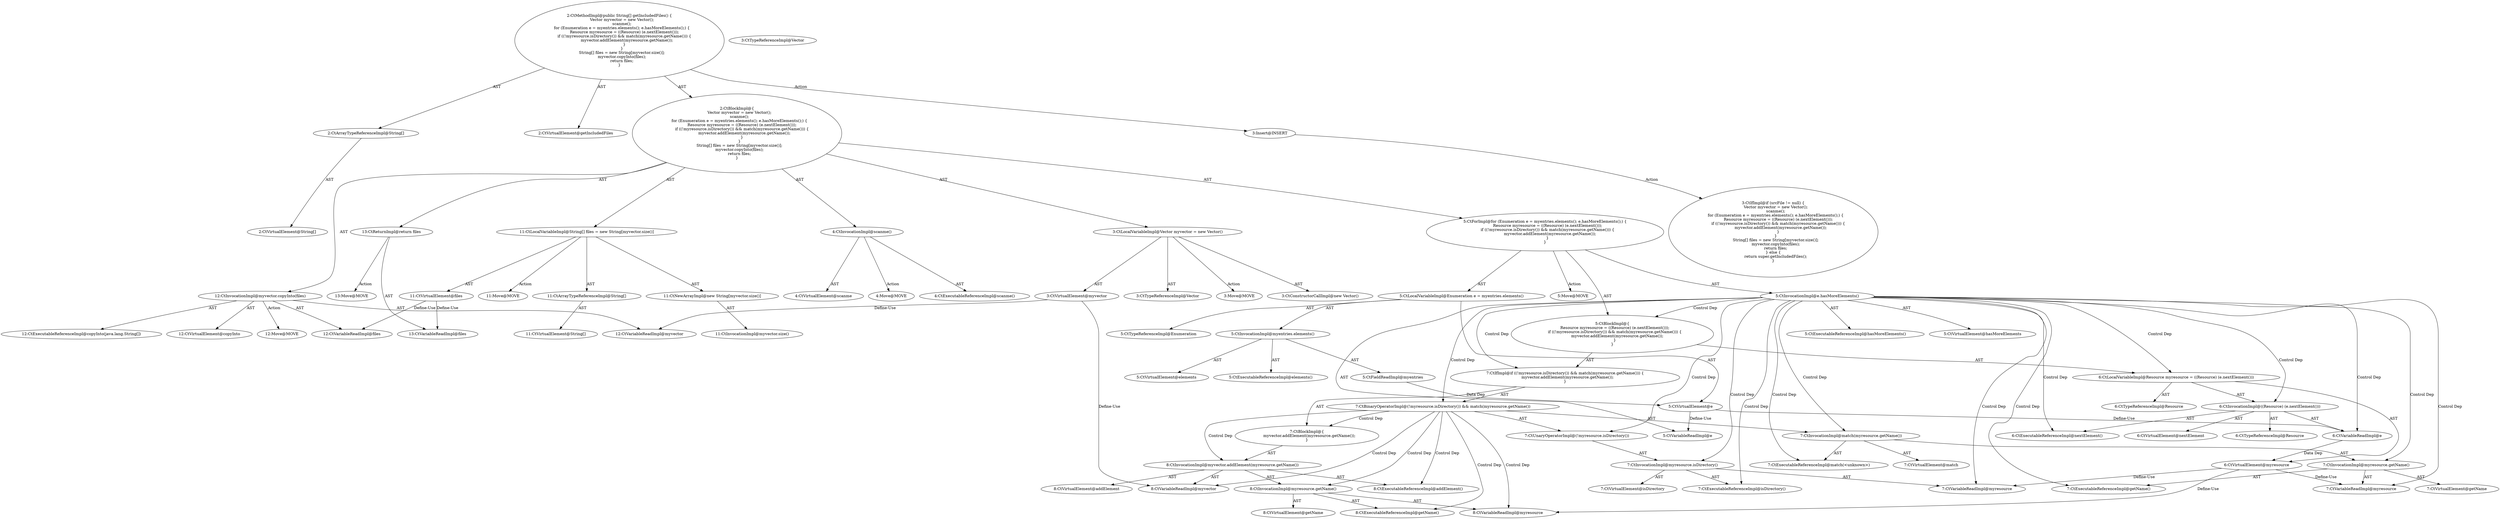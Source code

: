 digraph "getIncludedFiles#?" {
0 [label="2:CtVirtualElement@String[]" shape=ellipse]
1 [label="2:CtArrayTypeReferenceImpl@String[]" shape=ellipse]
2 [label="2:CtVirtualElement@getIncludedFiles" shape=ellipse]
3 [label="3:CtTypeReferenceImpl@Vector" shape=ellipse]
4 [label="3:CtTypeReferenceImpl@Vector" shape=ellipse]
5 [label="3:CtConstructorCallImpl@new Vector()" shape=ellipse]
6 [label="3:CtVirtualElement@myvector" shape=ellipse]
7 [label="3:CtLocalVariableImpl@Vector myvector = new Vector()" shape=ellipse]
8 [label="4:CtExecutableReferenceImpl@scanme()" shape=ellipse]
9 [label="4:CtVirtualElement@scanme" shape=ellipse]
10 [label="4:CtInvocationImpl@scanme()" shape=ellipse]
11 [label="5:CtTypeReferenceImpl@Enumeration" shape=ellipse]
12 [label="5:CtExecutableReferenceImpl@elements()" shape=ellipse]
13 [label="5:CtVirtualElement@elements" shape=ellipse]
14 [label="5:CtFieldReadImpl@myentries" shape=ellipse]
15 [label="5:CtInvocationImpl@myentries.elements()" shape=ellipse]
16 [label="5:CtVirtualElement@e" shape=ellipse]
17 [label="5:CtLocalVariableImpl@Enumeration e = myentries.elements()" shape=ellipse]
18 [label="5:CtExecutableReferenceImpl@hasMoreElements()" shape=ellipse]
19 [label="5:CtVirtualElement@hasMoreElements" shape=ellipse]
20 [label="5:CtVariableReadImpl@e" shape=ellipse]
21 [label="5:CtInvocationImpl@e.hasMoreElements()" shape=ellipse]
22 [label="6:CtTypeReferenceImpl@Resource" shape=ellipse]
23 [label="6:CtExecutableReferenceImpl@nextElement()" shape=ellipse]
24 [label="6:CtVirtualElement@nextElement" shape=ellipse]
25 [label="6:CtVariableReadImpl@e" shape=ellipse]
26 [label="6:CtInvocationImpl@((Resource) (e.nextElement()))" shape=ellipse]
27 [label="6:CtTypeReferenceImpl@Resource" shape=ellipse]
28 [label="6:CtVirtualElement@myresource" shape=ellipse]
29 [label="6:CtLocalVariableImpl@Resource myresource = ((Resource) (e.nextElement()))" shape=ellipse]
30 [label="7:CtExecutableReferenceImpl@isDirectory()" shape=ellipse]
31 [label="7:CtVirtualElement@isDirectory" shape=ellipse]
32 [label="7:CtVariableReadImpl@myresource" shape=ellipse]
33 [label="7:CtInvocationImpl@myresource.isDirectory()" shape=ellipse]
34 [label="7:CtUnaryOperatorImpl@(!myresource.isDirectory())" shape=ellipse]
35 [label="7:CtExecutableReferenceImpl@match(<unknown>)" shape=ellipse]
36 [label="7:CtVirtualElement@match" shape=ellipse]
37 [label="7:CtExecutableReferenceImpl@getName()" shape=ellipse]
38 [label="7:CtVirtualElement@getName" shape=ellipse]
39 [label="7:CtVariableReadImpl@myresource" shape=ellipse]
40 [label="7:CtInvocationImpl@myresource.getName()" shape=ellipse]
41 [label="7:CtInvocationImpl@match(myresource.getName())" shape=ellipse]
42 [label="7:CtBinaryOperatorImpl@(!myresource.isDirectory()) && match(myresource.getName())" shape=ellipse]
43 [label="8:CtExecutableReferenceImpl@addElement()" shape=ellipse]
44 [label="8:CtVirtualElement@addElement" shape=ellipse]
45 [label="8:CtVariableReadImpl@myvector" shape=ellipse]
46 [label="8:CtExecutableReferenceImpl@getName()" shape=ellipse]
47 [label="8:CtVirtualElement@getName" shape=ellipse]
48 [label="8:CtVariableReadImpl@myresource" shape=ellipse]
49 [label="8:CtInvocationImpl@myresource.getName()" shape=ellipse]
50 [label="8:CtInvocationImpl@myvector.addElement(myresource.getName())" shape=ellipse]
51 [label="7:CtBlockImpl@\{
    myvector.addElement(myresource.getName());
\}" shape=ellipse]
52 [label="7:CtIfImpl@if ((!myresource.isDirectory()) && match(myresource.getName())) \{
    myvector.addElement(myresource.getName());
\}" shape=ellipse]
53 [label="5:CtBlockImpl@\{
    Resource myresource = ((Resource) (e.nextElement()));
    if ((!myresource.isDirectory()) && match(myresource.getName())) \{
        myvector.addElement(myresource.getName());
    \}
\}" shape=ellipse]
54 [label="5:CtForImpl@for (Enumeration e = myentries.elements(); e.hasMoreElements();) \{
    Resource myresource = ((Resource) (e.nextElement()));
    if ((!myresource.isDirectory()) && match(myresource.getName())) \{
        myvector.addElement(myresource.getName());
    \}
\}" shape=ellipse]
55 [label="11:CtVirtualElement@String[]" shape=ellipse]
56 [label="11:CtArrayTypeReferenceImpl@String[]" shape=ellipse]
57 [label="11:CtNewArrayImpl@new String[myvector.size()]" shape=ellipse]
58 [label="11:CtInvocationImpl@myvector.size()" shape=ellipse]
59 [label="11:CtVirtualElement@files" shape=ellipse]
60 [label="11:CtLocalVariableImpl@String[] files = new String[myvector.size()]" shape=ellipse]
61 [label="12:CtExecutableReferenceImpl@copyInto(java.lang.String[])" shape=ellipse]
62 [label="12:CtVirtualElement@copyInto" shape=ellipse]
63 [label="12:CtVariableReadImpl@myvector" shape=ellipse]
64 [label="12:CtVariableReadImpl@files" shape=ellipse]
65 [label="12:CtInvocationImpl@myvector.copyInto(files)" shape=ellipse]
66 [label="13:CtVariableReadImpl@files" shape=ellipse]
67 [label="13:CtReturnImpl@return files" shape=ellipse]
68 [label="2:CtBlockImpl@\{
    Vector myvector = new Vector();
    scanme();
    for (Enumeration e = myentries.elements(); e.hasMoreElements();) \{
        Resource myresource = ((Resource) (e.nextElement()));
        if ((!myresource.isDirectory()) && match(myresource.getName())) \{
            myvector.addElement(myresource.getName());
        \}
    \}
    String[] files = new String[myvector.size()];
    myvector.copyInto(files);
    return files;
\}" shape=ellipse]
69 [label="2:CtMethodImpl@public String[] getIncludedFiles() \{
    Vector myvector = new Vector();
    scanme();
    for (Enumeration e = myentries.elements(); e.hasMoreElements();) \{
        Resource myresource = ((Resource) (e.nextElement()));
        if ((!myresource.isDirectory()) && match(myresource.getName())) \{
            myvector.addElement(myresource.getName());
        \}
    \}
    String[] files = new String[myvector.size()];
    myvector.copyInto(files);
    return files;
\}" shape=ellipse]
70 [label="3:Insert@INSERT" shape=ellipse]
71 [label="3:CtIfImpl@if (srcFile != null) \{
    Vector myvector = new Vector();
    scanme();
    for (Enumeration e = myentries.elements(); e.hasMoreElements();) \{
        Resource myresource = ((Resource) (e.nextElement()));
        if ((!myresource.isDirectory()) && match(myresource.getName())) \{
            myvector.addElement(myresource.getName());
        \}
    \}
    String[] files = new String[myvector.size()];
    myvector.copyInto(files);
    return files;
\} else \{
    return super.getIncludedFiles();
\}" shape=ellipse]
72 [label="3:Move@MOVE" shape=ellipse]
73 [label="4:Move@MOVE" shape=ellipse]
74 [label="5:Move@MOVE" shape=ellipse]
75 [label="11:Move@MOVE" shape=ellipse]
76 [label="12:Move@MOVE" shape=ellipse]
77 [label="13:Move@MOVE" shape=ellipse]
1 -> 0 [label="AST"];
6 -> 45 [label="Define-Use"];
6 -> 63 [label="Define-Use"];
7 -> 6 [label="AST"];
7 -> 3 [label="AST"];
7 -> 5 [label="AST"];
7 -> 72 [label="Action"];
10 -> 9 [label="AST"];
10 -> 8 [label="AST"];
10 -> 73 [label="Action"];
14 -> 16 [label="Data Dep"];
15 -> 13 [label="AST"];
15 -> 14 [label="AST"];
15 -> 12 [label="AST"];
16 -> 20 [label="Define-Use"];
16 -> 25 [label="Define-Use"];
17 -> 16 [label="AST"];
17 -> 11 [label="AST"];
17 -> 15 [label="AST"];
21 -> 19 [label="AST"];
21 -> 20 [label="AST"];
21 -> 18 [label="AST"];
21 -> 53 [label="Control Dep"];
21 -> 29 [label="Control Dep"];
21 -> 26 [label="Control Dep"];
21 -> 23 [label="Control Dep"];
21 -> 25 [label="Control Dep"];
21 -> 52 [label="Control Dep"];
21 -> 42 [label="Control Dep"];
21 -> 34 [label="Control Dep"];
21 -> 33 [label="Control Dep"];
21 -> 30 [label="Control Dep"];
21 -> 32 [label="Control Dep"];
21 -> 41 [label="Control Dep"];
21 -> 35 [label="Control Dep"];
21 -> 40 [label="Control Dep"];
21 -> 37 [label="Control Dep"];
21 -> 39 [label="Control Dep"];
25 -> 28 [label="Data Dep"];
26 -> 24 [label="AST"];
26 -> 27 [label="AST"];
26 -> 25 [label="AST"];
26 -> 23 [label="AST"];
28 -> 32 [label="Define-Use"];
28 -> 39 [label="Define-Use"];
28 -> 48 [label="Define-Use"];
29 -> 28 [label="AST"];
29 -> 22 [label="AST"];
29 -> 26 [label="AST"];
33 -> 31 [label="AST"];
33 -> 32 [label="AST"];
33 -> 30 [label="AST"];
34 -> 33 [label="AST"];
40 -> 38 [label="AST"];
40 -> 39 [label="AST"];
40 -> 37 [label="AST"];
41 -> 36 [label="AST"];
41 -> 35 [label="AST"];
41 -> 40 [label="AST"];
42 -> 34 [label="AST"];
42 -> 41 [label="AST"];
42 -> 51 [label="Control Dep"];
42 -> 50 [label="Control Dep"];
42 -> 43 [label="Control Dep"];
42 -> 45 [label="Control Dep"];
42 -> 49 [label="Control Dep"];
42 -> 46 [label="Control Dep"];
42 -> 48 [label="Control Dep"];
49 -> 47 [label="AST"];
49 -> 48 [label="AST"];
49 -> 46 [label="AST"];
50 -> 44 [label="AST"];
50 -> 45 [label="AST"];
50 -> 43 [label="AST"];
50 -> 49 [label="AST"];
51 -> 50 [label="AST"];
52 -> 42 [label="AST"];
52 -> 51 [label="AST"];
53 -> 29 [label="AST"];
53 -> 52 [label="AST"];
54 -> 17 [label="AST"];
54 -> 21 [label="AST"];
54 -> 53 [label="AST"];
54 -> 74 [label="Action"];
56 -> 55 [label="AST"];
57 -> 58 [label="AST"];
59 -> 64 [label="Define-Use"];
59 -> 66 [label="Define-Use"];
60 -> 59 [label="AST"];
60 -> 56 [label="AST"];
60 -> 57 [label="AST"];
60 -> 75 [label="Action"];
65 -> 62 [label="AST"];
65 -> 63 [label="AST"];
65 -> 61 [label="AST"];
65 -> 64 [label="AST"];
65 -> 76 [label="Action"];
67 -> 66 [label="AST"];
67 -> 77 [label="Action"];
68 -> 7 [label="AST"];
68 -> 10 [label="AST"];
68 -> 54 [label="AST"];
68 -> 60 [label="AST"];
68 -> 65 [label="AST"];
68 -> 67 [label="AST"];
69 -> 2 [label="AST"];
69 -> 1 [label="AST"];
69 -> 68 [label="AST"];
69 -> 70 [label="Action"];
70 -> 71 [label="Action"];
}